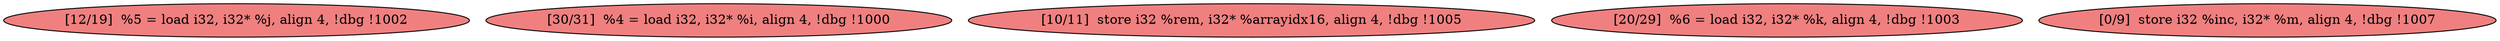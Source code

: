 
digraph G {


node321 [fillcolor=lightcoral,label="[12/19]  %5 = load i32, i32* %j, align 4, !dbg !1002",shape=ellipse,style=filled ]
node319 [fillcolor=lightcoral,label="[30/31]  %4 = load i32, i32* %i, align 4, !dbg !1000",shape=ellipse,style=filled ]
node320 [fillcolor=lightcoral,label="[10/11]  store i32 %rem, i32* %arrayidx16, align 4, !dbg !1005",shape=ellipse,style=filled ]
node317 [fillcolor=lightcoral,label="[20/29]  %6 = load i32, i32* %k, align 4, !dbg !1003",shape=ellipse,style=filled ]
node318 [fillcolor=lightcoral,label="[0/9]  store i32 %inc, i32* %m, align 4, !dbg !1007",shape=ellipse,style=filled ]



}
